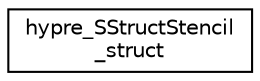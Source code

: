 digraph "Graphical Class Hierarchy"
{
 // LATEX_PDF_SIZE
  edge [fontname="Helvetica",fontsize="10",labelfontname="Helvetica",labelfontsize="10"];
  node [fontname="Helvetica",fontsize="10",shape=record];
  rankdir="LR";
  Node0 [label="hypre_SStructStencil\l_struct",height=0.2,width=0.4,color="black", fillcolor="white", style="filled",URL="$structhypre___s_struct_stencil__struct.html",tooltip=" "];
}
